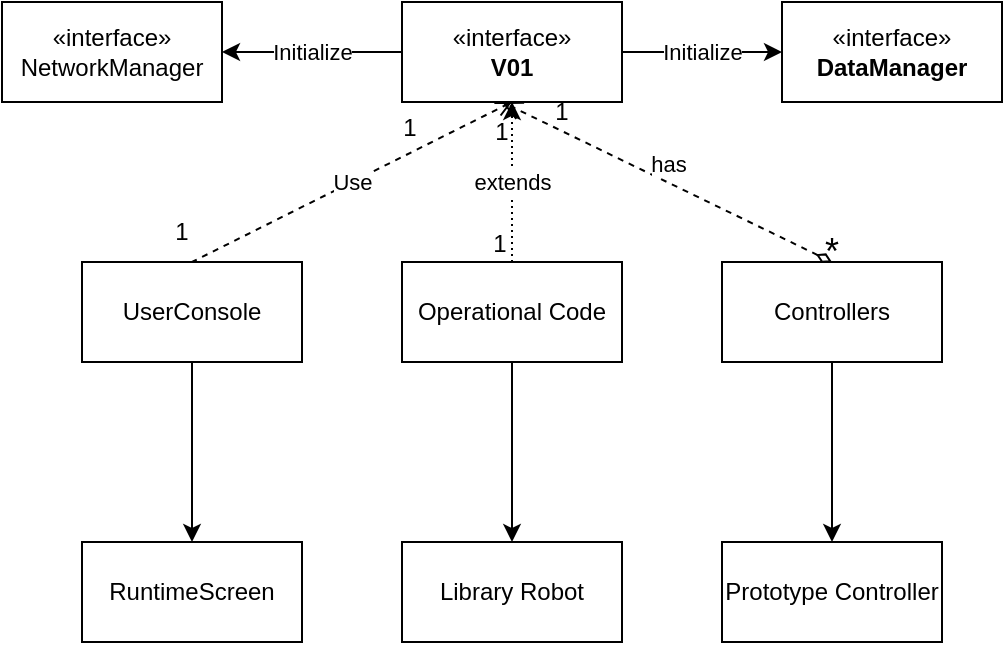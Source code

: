 <mxfile version="26.2.13">
  <diagram name="Page-1" id="q2tg0S7vxzIqikJ_kqgS">
    <mxGraphModel dx="1215" dy="657" grid="1" gridSize="10" guides="1" tooltips="1" connect="1" arrows="1" fold="1" page="1" pageScale="1" pageWidth="850" pageHeight="1100" math="0" shadow="0">
      <root>
        <mxCell id="0" />
        <mxCell id="1" parent="0" />
        <mxCell id="5iGCBUCXHPfARLh19HUj-3" value="Initialize" style="edgeStyle=orthogonalEdgeStyle;rounded=0;orthogonalLoop=1;jettySize=auto;html=1;" edge="1" parent="1" source="5iGCBUCXHPfARLh19HUj-1" target="5iGCBUCXHPfARLh19HUj-2">
          <mxGeometry relative="1" as="geometry" />
        </mxCell>
        <mxCell id="5iGCBUCXHPfARLh19HUj-5" value="Initialize" style="edgeStyle=orthogonalEdgeStyle;rounded=0;orthogonalLoop=1;jettySize=auto;html=1;" edge="1" parent="1" source="5iGCBUCXHPfARLh19HUj-1" target="5iGCBUCXHPfARLh19HUj-4">
          <mxGeometry relative="1" as="geometry" />
        </mxCell>
        <mxCell id="5iGCBUCXHPfARLh19HUj-1" value="«interface»&lt;br&gt;&lt;b&gt;V01&lt;/b&gt;" style="html=1;whiteSpace=wrap;" vertex="1" parent="1">
          <mxGeometry x="360" y="70" width="110" height="50" as="geometry" />
        </mxCell>
        <mxCell id="5iGCBUCXHPfARLh19HUj-2" value="«interface»&lt;br&gt;&lt;div&gt;NetworkManager&lt;/div&gt;" style="html=1;whiteSpace=wrap;" vertex="1" parent="1">
          <mxGeometry x="160" y="70" width="110" height="50" as="geometry" />
        </mxCell>
        <mxCell id="5iGCBUCXHPfARLh19HUj-4" value="«interface»&lt;br&gt;&lt;b&gt;DataManager&lt;/b&gt;" style="html=1;whiteSpace=wrap;" vertex="1" parent="1">
          <mxGeometry x="550" y="70" width="110" height="50" as="geometry" />
        </mxCell>
        <mxCell id="5iGCBUCXHPfARLh19HUj-14" style="edgeStyle=orthogonalEdgeStyle;rounded=0;orthogonalLoop=1;jettySize=auto;html=1;" edge="1" parent="1" source="5iGCBUCXHPfARLh19HUj-6" target="5iGCBUCXHPfARLh19HUj-10">
          <mxGeometry relative="1" as="geometry" />
        </mxCell>
        <mxCell id="5iGCBUCXHPfARLh19HUj-6" value="UserConsole" style="html=1;whiteSpace=wrap;" vertex="1" parent="1">
          <mxGeometry x="200" y="200" width="110" height="50" as="geometry" />
        </mxCell>
        <mxCell id="5iGCBUCXHPfARLh19HUj-13" style="edgeStyle=orthogonalEdgeStyle;rounded=0;orthogonalLoop=1;jettySize=auto;html=1;entryX=0.5;entryY=0;entryDx=0;entryDy=0;" edge="1" parent="1" source="5iGCBUCXHPfARLh19HUj-7" target="5iGCBUCXHPfARLh19HUj-9">
          <mxGeometry relative="1" as="geometry" />
        </mxCell>
        <mxCell id="5iGCBUCXHPfARLh19HUj-22" value="extends" style="edgeStyle=orthogonalEdgeStyle;rounded=0;orthogonalLoop=1;jettySize=auto;html=1;exitX=0.5;exitY=0;exitDx=0;exitDy=0;dashed=1;dashPattern=1 2;" edge="1" parent="1" source="5iGCBUCXHPfARLh19HUj-7" target="5iGCBUCXHPfARLh19HUj-1">
          <mxGeometry relative="1" as="geometry" />
        </mxCell>
        <mxCell id="5iGCBUCXHPfARLh19HUj-7" value="Operational Code" style="html=1;whiteSpace=wrap;" vertex="1" parent="1">
          <mxGeometry x="360" y="200" width="110" height="50" as="geometry" />
        </mxCell>
        <mxCell id="5iGCBUCXHPfARLh19HUj-12" style="edgeStyle=orthogonalEdgeStyle;rounded=0;orthogonalLoop=1;jettySize=auto;html=1;" edge="1" parent="1" source="5iGCBUCXHPfARLh19HUj-8" target="5iGCBUCXHPfARLh19HUj-11">
          <mxGeometry relative="1" as="geometry" />
        </mxCell>
        <mxCell id="5iGCBUCXHPfARLh19HUj-8" value="Controllers" style="html=1;whiteSpace=wrap;" vertex="1" parent="1">
          <mxGeometry x="520" y="200" width="110" height="50" as="geometry" />
        </mxCell>
        <mxCell id="5iGCBUCXHPfARLh19HUj-9" value="Library Robot" style="html=1;whiteSpace=wrap;" vertex="1" parent="1">
          <mxGeometry x="360" y="340" width="110" height="50" as="geometry" />
        </mxCell>
        <mxCell id="5iGCBUCXHPfARLh19HUj-10" value="RuntimeScreen" style="html=1;whiteSpace=wrap;" vertex="1" parent="1">
          <mxGeometry x="200" y="340" width="110" height="50" as="geometry" />
        </mxCell>
        <mxCell id="5iGCBUCXHPfARLh19HUj-11" value="Prototype Controller" style="html=1;whiteSpace=wrap;" vertex="1" parent="1">
          <mxGeometry x="520" y="340" width="110" height="50" as="geometry" />
        </mxCell>
        <mxCell id="5iGCBUCXHPfARLh19HUj-15" value="Use" style="endArrow=none;endSize=12;dashed=1;html=1;rounded=0;exitX=0.5;exitY=1;exitDx=0;exitDy=0;entryX=0.5;entryY=0;entryDx=0;entryDy=0;startArrow=open;startFill=0;" edge="1" parent="1" source="5iGCBUCXHPfARLh19HUj-1" target="5iGCBUCXHPfARLh19HUj-6">
          <mxGeometry width="160" relative="1" as="geometry">
            <mxPoint x="350" y="220" as="sourcePoint" />
            <mxPoint x="510" y="220" as="targetPoint" />
          </mxGeometry>
        </mxCell>
        <mxCell id="5iGCBUCXHPfARLh19HUj-21" value="has" style="html=1;verticalAlign=bottom;endArrow=open;dashed=1;endSize=8;curved=0;rounded=0;exitX=0.5;exitY=0;exitDx=0;exitDy=0;startArrow=diamondThin;startFill=0;" edge="1" parent="1" source="5iGCBUCXHPfARLh19HUj-8">
          <mxGeometry relative="1" as="geometry">
            <mxPoint x="560" y="160" as="sourcePoint" />
            <mxPoint x="410" y="120" as="targetPoint" />
          </mxGeometry>
        </mxCell>
        <mxCell id="5iGCBUCXHPfARLh19HUj-23" value="&lt;font style=&quot;font-size: 18px;&quot;&gt;*&lt;/font&gt;" style="text;html=1;align=center;verticalAlign=middle;whiteSpace=wrap;rounded=0;" vertex="1" parent="1">
          <mxGeometry x="545" y="180" width="60" height="30" as="geometry" />
        </mxCell>
        <mxCell id="5iGCBUCXHPfARLh19HUj-24" value="&lt;font&gt;1&lt;/font&gt;" style="text;html=1;align=center;verticalAlign=middle;whiteSpace=wrap;rounded=0;" vertex="1" parent="1">
          <mxGeometry x="410" y="110" width="60" height="30" as="geometry" />
        </mxCell>
        <mxCell id="5iGCBUCXHPfARLh19HUj-25" value="&lt;font&gt;1&lt;/font&gt;" style="text;html=1;align=center;verticalAlign=middle;whiteSpace=wrap;rounded=0;" vertex="1" parent="1">
          <mxGeometry x="380" y="120" width="60" height="30" as="geometry" />
        </mxCell>
        <mxCell id="5iGCBUCXHPfARLh19HUj-26" value="&lt;font&gt;1&lt;/font&gt;" style="text;html=1;align=center;verticalAlign=middle;whiteSpace=wrap;rounded=0;" vertex="1" parent="1">
          <mxGeometry x="220" y="170" width="60" height="30" as="geometry" />
        </mxCell>
        <mxCell id="5iGCBUCXHPfARLh19HUj-28" value="&lt;font&gt;1&lt;/font&gt;" style="text;html=1;align=center;verticalAlign=middle;whiteSpace=wrap;rounded=0;" vertex="1" parent="1">
          <mxGeometry x="334" y="118" width="60" height="30" as="geometry" />
        </mxCell>
        <mxCell id="5iGCBUCXHPfARLh19HUj-30" value="&lt;font&gt;1&lt;/font&gt;" style="text;html=1;align=center;verticalAlign=middle;whiteSpace=wrap;rounded=0;" vertex="1" parent="1">
          <mxGeometry x="379" y="176" width="60" height="30" as="geometry" />
        </mxCell>
      </root>
    </mxGraphModel>
  </diagram>
</mxfile>

